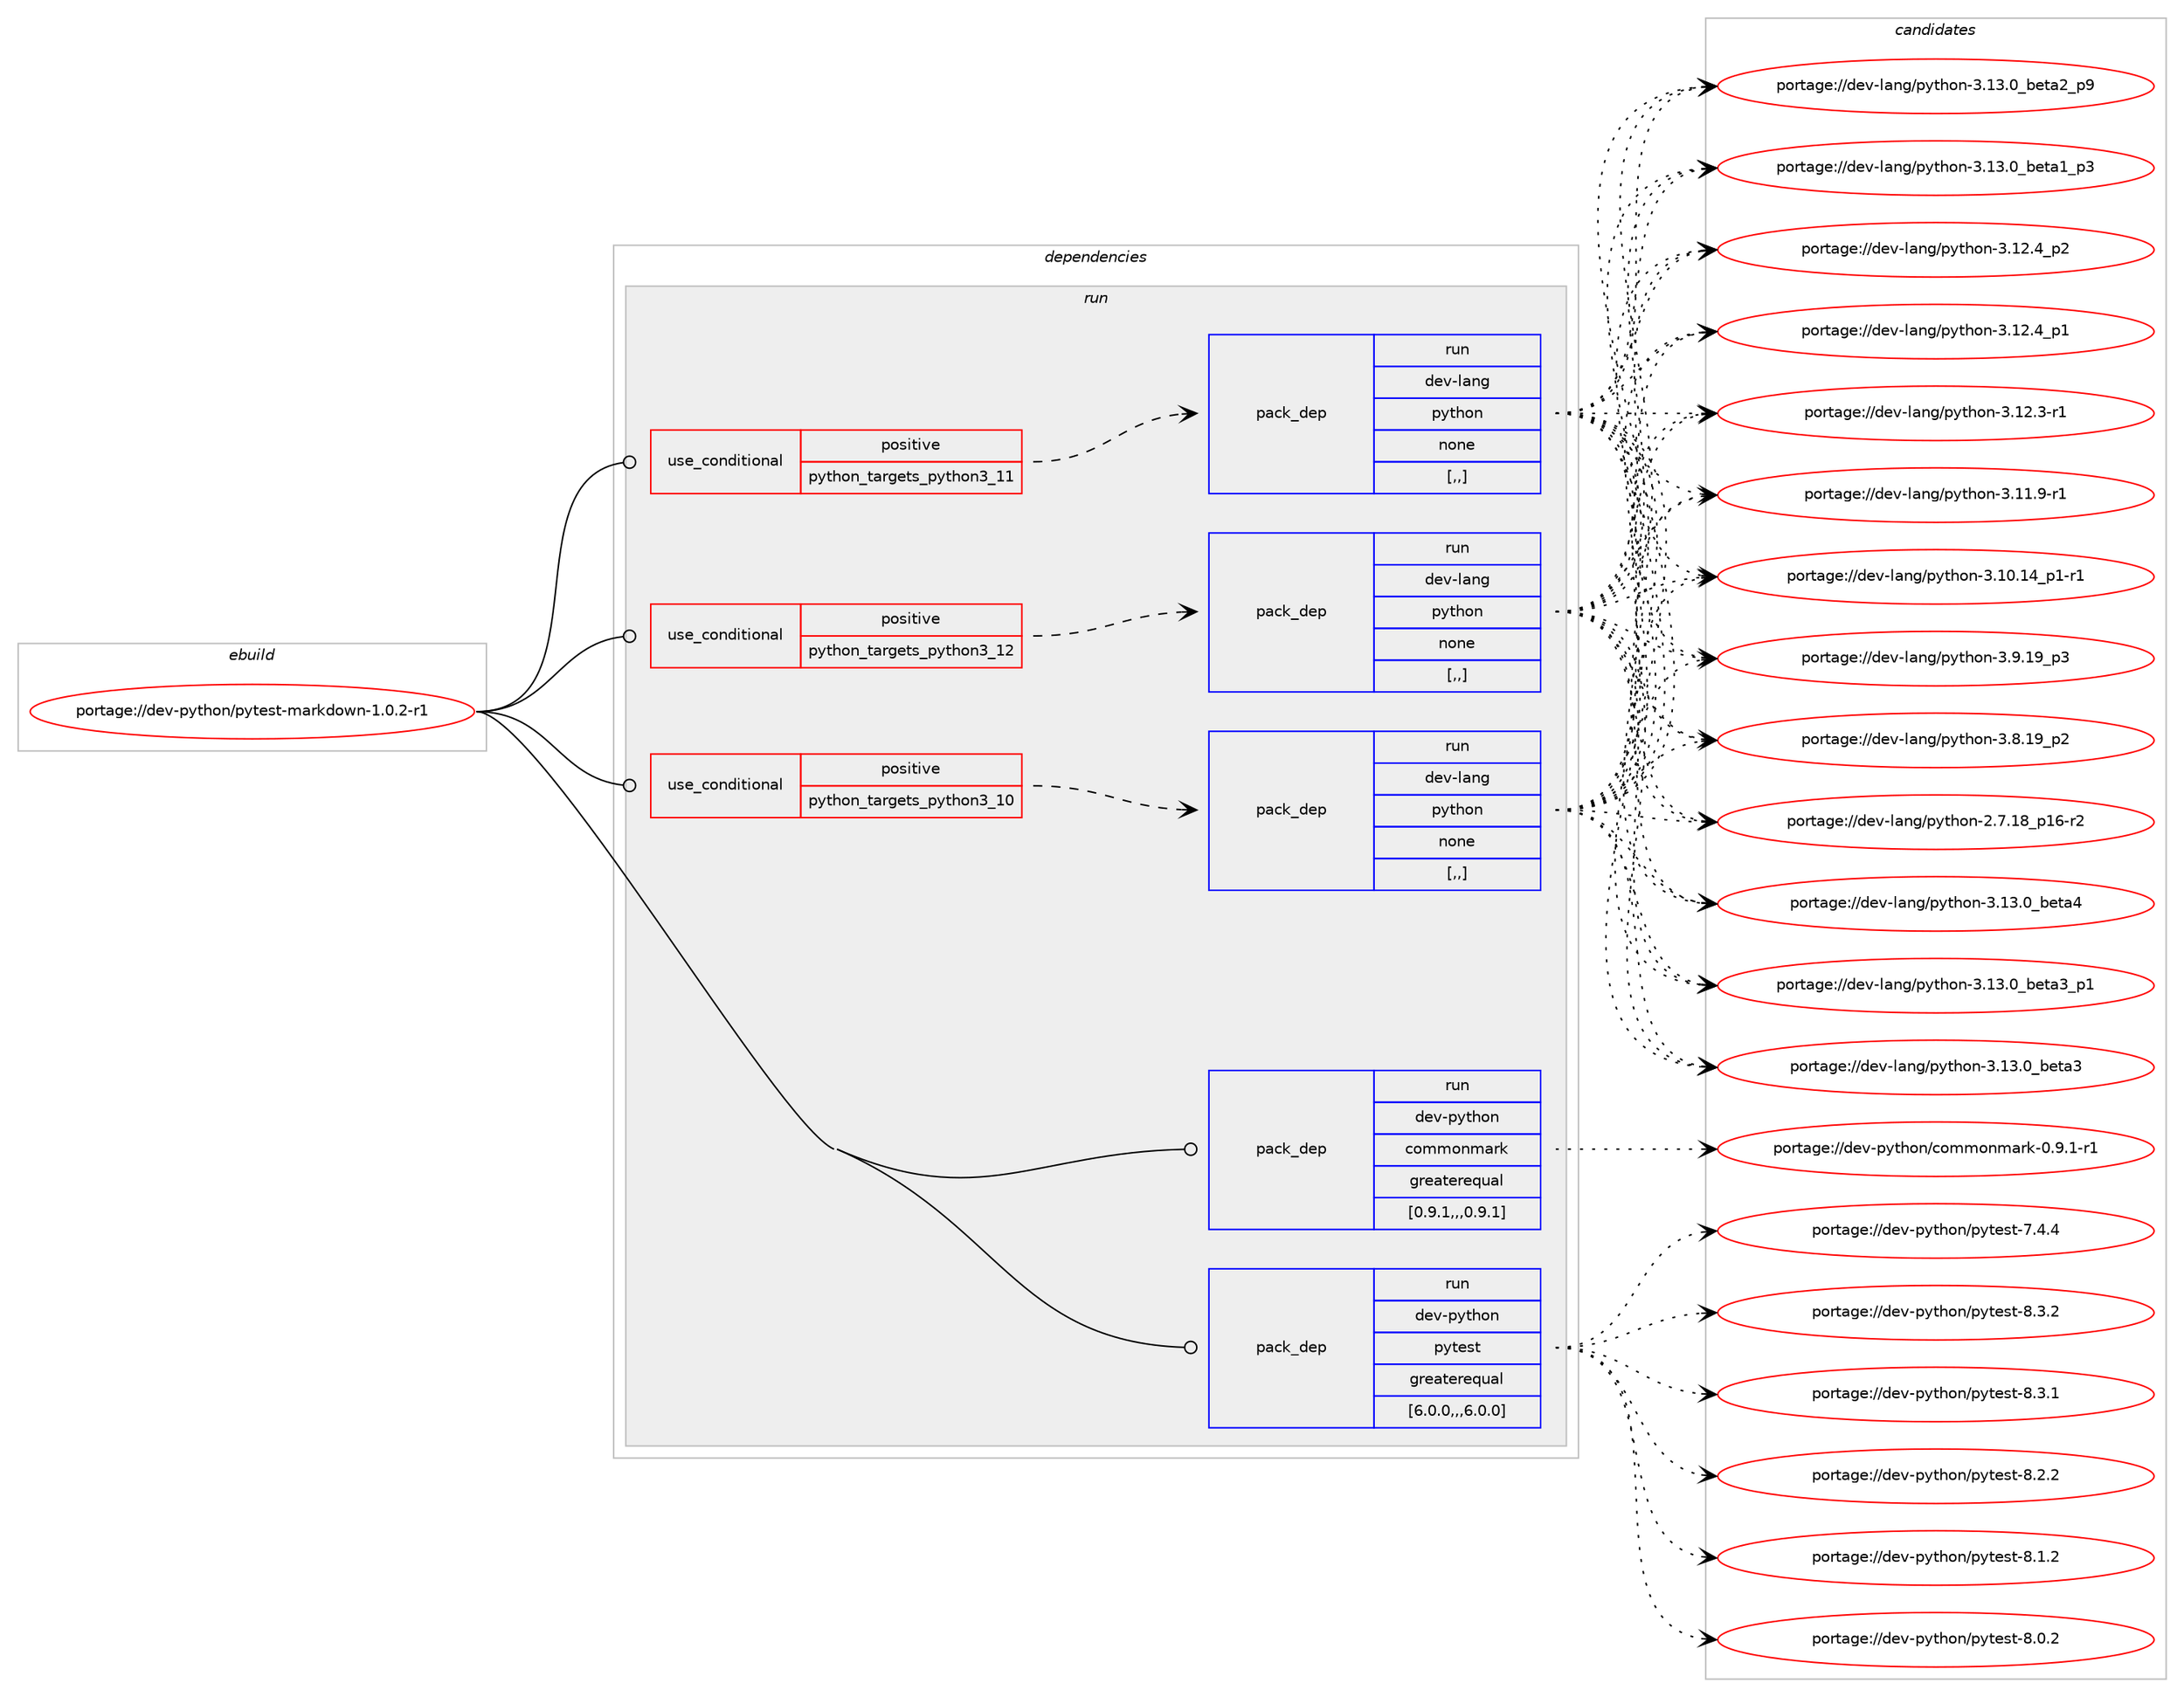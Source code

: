 digraph prolog {

# *************
# Graph options
# *************

newrank=true;
concentrate=true;
compound=true;
graph [rankdir=LR,fontname=Helvetica,fontsize=10,ranksep=1.5];#, ranksep=2.5, nodesep=0.2];
edge  [arrowhead=vee];
node  [fontname=Helvetica,fontsize=10];

# **********
# The ebuild
# **********

subgraph cluster_leftcol {
color=gray;
label=<<i>ebuild</i>>;
id [label="portage://dev-python/pytest-markdown-1.0.2-r1", color=red, width=4, href="../dev-python/pytest-markdown-1.0.2-r1.svg"];
}

# ****************
# The dependencies
# ****************

subgraph cluster_midcol {
color=gray;
label=<<i>dependencies</i>>;
subgraph cluster_compile {
fillcolor="#eeeeee";
style=filled;
label=<<i>compile</i>>;
}
subgraph cluster_compileandrun {
fillcolor="#eeeeee";
style=filled;
label=<<i>compile and run</i>>;
}
subgraph cluster_run {
fillcolor="#eeeeee";
style=filled;
label=<<i>run</i>>;
subgraph cond38048 {
dependency159511 [label=<<TABLE BORDER="0" CELLBORDER="1" CELLSPACING="0" CELLPADDING="4"><TR><TD ROWSPAN="3" CELLPADDING="10">use_conditional</TD></TR><TR><TD>positive</TD></TR><TR><TD>python_targets_python3_10</TD></TR></TABLE>>, shape=none, color=red];
subgraph pack120193 {
dependency159512 [label=<<TABLE BORDER="0" CELLBORDER="1" CELLSPACING="0" CELLPADDING="4" WIDTH="220"><TR><TD ROWSPAN="6" CELLPADDING="30">pack_dep</TD></TR><TR><TD WIDTH="110">run</TD></TR><TR><TD>dev-lang</TD></TR><TR><TD>python</TD></TR><TR><TD>none</TD></TR><TR><TD>[,,]</TD></TR></TABLE>>, shape=none, color=blue];
}
dependency159511:e -> dependency159512:w [weight=20,style="dashed",arrowhead="vee"];
}
id:e -> dependency159511:w [weight=20,style="solid",arrowhead="odot"];
subgraph cond38049 {
dependency159513 [label=<<TABLE BORDER="0" CELLBORDER="1" CELLSPACING="0" CELLPADDING="4"><TR><TD ROWSPAN="3" CELLPADDING="10">use_conditional</TD></TR><TR><TD>positive</TD></TR><TR><TD>python_targets_python3_11</TD></TR></TABLE>>, shape=none, color=red];
subgraph pack120194 {
dependency159514 [label=<<TABLE BORDER="0" CELLBORDER="1" CELLSPACING="0" CELLPADDING="4" WIDTH="220"><TR><TD ROWSPAN="6" CELLPADDING="30">pack_dep</TD></TR><TR><TD WIDTH="110">run</TD></TR><TR><TD>dev-lang</TD></TR><TR><TD>python</TD></TR><TR><TD>none</TD></TR><TR><TD>[,,]</TD></TR></TABLE>>, shape=none, color=blue];
}
dependency159513:e -> dependency159514:w [weight=20,style="dashed",arrowhead="vee"];
}
id:e -> dependency159513:w [weight=20,style="solid",arrowhead="odot"];
subgraph cond38050 {
dependency159515 [label=<<TABLE BORDER="0" CELLBORDER="1" CELLSPACING="0" CELLPADDING="4"><TR><TD ROWSPAN="3" CELLPADDING="10">use_conditional</TD></TR><TR><TD>positive</TD></TR><TR><TD>python_targets_python3_12</TD></TR></TABLE>>, shape=none, color=red];
subgraph pack120195 {
dependency159516 [label=<<TABLE BORDER="0" CELLBORDER="1" CELLSPACING="0" CELLPADDING="4" WIDTH="220"><TR><TD ROWSPAN="6" CELLPADDING="30">pack_dep</TD></TR><TR><TD WIDTH="110">run</TD></TR><TR><TD>dev-lang</TD></TR><TR><TD>python</TD></TR><TR><TD>none</TD></TR><TR><TD>[,,]</TD></TR></TABLE>>, shape=none, color=blue];
}
dependency159515:e -> dependency159516:w [weight=20,style="dashed",arrowhead="vee"];
}
id:e -> dependency159515:w [weight=20,style="solid",arrowhead="odot"];
subgraph pack120196 {
dependency159517 [label=<<TABLE BORDER="0" CELLBORDER="1" CELLSPACING="0" CELLPADDING="4" WIDTH="220"><TR><TD ROWSPAN="6" CELLPADDING="30">pack_dep</TD></TR><TR><TD WIDTH="110">run</TD></TR><TR><TD>dev-python</TD></TR><TR><TD>commonmark</TD></TR><TR><TD>greaterequal</TD></TR><TR><TD>[0.9.1,,,0.9.1]</TD></TR></TABLE>>, shape=none, color=blue];
}
id:e -> dependency159517:w [weight=20,style="solid",arrowhead="odot"];
subgraph pack120197 {
dependency159518 [label=<<TABLE BORDER="0" CELLBORDER="1" CELLSPACING="0" CELLPADDING="4" WIDTH="220"><TR><TD ROWSPAN="6" CELLPADDING="30">pack_dep</TD></TR><TR><TD WIDTH="110">run</TD></TR><TR><TD>dev-python</TD></TR><TR><TD>pytest</TD></TR><TR><TD>greaterequal</TD></TR><TR><TD>[6.0.0,,,6.0.0]</TD></TR></TABLE>>, shape=none, color=blue];
}
id:e -> dependency159518:w [weight=20,style="solid",arrowhead="odot"];
}
}

# **************
# The candidates
# **************

subgraph cluster_choices {
rank=same;
color=gray;
label=<<i>candidates</i>>;

subgraph choice120193 {
color=black;
nodesep=1;
choice1001011184510897110103471121211161041111104551464951464895981011169752 [label="portage://dev-lang/python-3.13.0_beta4", color=red, width=4,href="../dev-lang/python-3.13.0_beta4.svg"];
choice10010111845108971101034711212111610411111045514649514648959810111697519511249 [label="portage://dev-lang/python-3.13.0_beta3_p1", color=red, width=4,href="../dev-lang/python-3.13.0_beta3_p1.svg"];
choice1001011184510897110103471121211161041111104551464951464895981011169751 [label="portage://dev-lang/python-3.13.0_beta3", color=red, width=4,href="../dev-lang/python-3.13.0_beta3.svg"];
choice10010111845108971101034711212111610411111045514649514648959810111697509511257 [label="portage://dev-lang/python-3.13.0_beta2_p9", color=red, width=4,href="../dev-lang/python-3.13.0_beta2_p9.svg"];
choice10010111845108971101034711212111610411111045514649514648959810111697499511251 [label="portage://dev-lang/python-3.13.0_beta1_p3", color=red, width=4,href="../dev-lang/python-3.13.0_beta1_p3.svg"];
choice100101118451089711010347112121116104111110455146495046529511250 [label="portage://dev-lang/python-3.12.4_p2", color=red, width=4,href="../dev-lang/python-3.12.4_p2.svg"];
choice100101118451089711010347112121116104111110455146495046529511249 [label="portage://dev-lang/python-3.12.4_p1", color=red, width=4,href="../dev-lang/python-3.12.4_p1.svg"];
choice100101118451089711010347112121116104111110455146495046514511449 [label="portage://dev-lang/python-3.12.3-r1", color=red, width=4,href="../dev-lang/python-3.12.3-r1.svg"];
choice100101118451089711010347112121116104111110455146494946574511449 [label="portage://dev-lang/python-3.11.9-r1", color=red, width=4,href="../dev-lang/python-3.11.9-r1.svg"];
choice100101118451089711010347112121116104111110455146494846495295112494511449 [label="portage://dev-lang/python-3.10.14_p1-r1", color=red, width=4,href="../dev-lang/python-3.10.14_p1-r1.svg"];
choice100101118451089711010347112121116104111110455146574649579511251 [label="portage://dev-lang/python-3.9.19_p3", color=red, width=4,href="../dev-lang/python-3.9.19_p3.svg"];
choice100101118451089711010347112121116104111110455146564649579511250 [label="portage://dev-lang/python-3.8.19_p2", color=red, width=4,href="../dev-lang/python-3.8.19_p2.svg"];
choice100101118451089711010347112121116104111110455046554649569511249544511450 [label="portage://dev-lang/python-2.7.18_p16-r2", color=red, width=4,href="../dev-lang/python-2.7.18_p16-r2.svg"];
dependency159512:e -> choice1001011184510897110103471121211161041111104551464951464895981011169752:w [style=dotted,weight="100"];
dependency159512:e -> choice10010111845108971101034711212111610411111045514649514648959810111697519511249:w [style=dotted,weight="100"];
dependency159512:e -> choice1001011184510897110103471121211161041111104551464951464895981011169751:w [style=dotted,weight="100"];
dependency159512:e -> choice10010111845108971101034711212111610411111045514649514648959810111697509511257:w [style=dotted,weight="100"];
dependency159512:e -> choice10010111845108971101034711212111610411111045514649514648959810111697499511251:w [style=dotted,weight="100"];
dependency159512:e -> choice100101118451089711010347112121116104111110455146495046529511250:w [style=dotted,weight="100"];
dependency159512:e -> choice100101118451089711010347112121116104111110455146495046529511249:w [style=dotted,weight="100"];
dependency159512:e -> choice100101118451089711010347112121116104111110455146495046514511449:w [style=dotted,weight="100"];
dependency159512:e -> choice100101118451089711010347112121116104111110455146494946574511449:w [style=dotted,weight="100"];
dependency159512:e -> choice100101118451089711010347112121116104111110455146494846495295112494511449:w [style=dotted,weight="100"];
dependency159512:e -> choice100101118451089711010347112121116104111110455146574649579511251:w [style=dotted,weight="100"];
dependency159512:e -> choice100101118451089711010347112121116104111110455146564649579511250:w [style=dotted,weight="100"];
dependency159512:e -> choice100101118451089711010347112121116104111110455046554649569511249544511450:w [style=dotted,weight="100"];
}
subgraph choice120194 {
color=black;
nodesep=1;
choice1001011184510897110103471121211161041111104551464951464895981011169752 [label="portage://dev-lang/python-3.13.0_beta4", color=red, width=4,href="../dev-lang/python-3.13.0_beta4.svg"];
choice10010111845108971101034711212111610411111045514649514648959810111697519511249 [label="portage://dev-lang/python-3.13.0_beta3_p1", color=red, width=4,href="../dev-lang/python-3.13.0_beta3_p1.svg"];
choice1001011184510897110103471121211161041111104551464951464895981011169751 [label="portage://dev-lang/python-3.13.0_beta3", color=red, width=4,href="../dev-lang/python-3.13.0_beta3.svg"];
choice10010111845108971101034711212111610411111045514649514648959810111697509511257 [label="portage://dev-lang/python-3.13.0_beta2_p9", color=red, width=4,href="../dev-lang/python-3.13.0_beta2_p9.svg"];
choice10010111845108971101034711212111610411111045514649514648959810111697499511251 [label="portage://dev-lang/python-3.13.0_beta1_p3", color=red, width=4,href="../dev-lang/python-3.13.0_beta1_p3.svg"];
choice100101118451089711010347112121116104111110455146495046529511250 [label="portage://dev-lang/python-3.12.4_p2", color=red, width=4,href="../dev-lang/python-3.12.4_p2.svg"];
choice100101118451089711010347112121116104111110455146495046529511249 [label="portage://dev-lang/python-3.12.4_p1", color=red, width=4,href="../dev-lang/python-3.12.4_p1.svg"];
choice100101118451089711010347112121116104111110455146495046514511449 [label="portage://dev-lang/python-3.12.3-r1", color=red, width=4,href="../dev-lang/python-3.12.3-r1.svg"];
choice100101118451089711010347112121116104111110455146494946574511449 [label="portage://dev-lang/python-3.11.9-r1", color=red, width=4,href="../dev-lang/python-3.11.9-r1.svg"];
choice100101118451089711010347112121116104111110455146494846495295112494511449 [label="portage://dev-lang/python-3.10.14_p1-r1", color=red, width=4,href="../dev-lang/python-3.10.14_p1-r1.svg"];
choice100101118451089711010347112121116104111110455146574649579511251 [label="portage://dev-lang/python-3.9.19_p3", color=red, width=4,href="../dev-lang/python-3.9.19_p3.svg"];
choice100101118451089711010347112121116104111110455146564649579511250 [label="portage://dev-lang/python-3.8.19_p2", color=red, width=4,href="../dev-lang/python-3.8.19_p2.svg"];
choice100101118451089711010347112121116104111110455046554649569511249544511450 [label="portage://dev-lang/python-2.7.18_p16-r2", color=red, width=4,href="../dev-lang/python-2.7.18_p16-r2.svg"];
dependency159514:e -> choice1001011184510897110103471121211161041111104551464951464895981011169752:w [style=dotted,weight="100"];
dependency159514:e -> choice10010111845108971101034711212111610411111045514649514648959810111697519511249:w [style=dotted,weight="100"];
dependency159514:e -> choice1001011184510897110103471121211161041111104551464951464895981011169751:w [style=dotted,weight="100"];
dependency159514:e -> choice10010111845108971101034711212111610411111045514649514648959810111697509511257:w [style=dotted,weight="100"];
dependency159514:e -> choice10010111845108971101034711212111610411111045514649514648959810111697499511251:w [style=dotted,weight="100"];
dependency159514:e -> choice100101118451089711010347112121116104111110455146495046529511250:w [style=dotted,weight="100"];
dependency159514:e -> choice100101118451089711010347112121116104111110455146495046529511249:w [style=dotted,weight="100"];
dependency159514:e -> choice100101118451089711010347112121116104111110455146495046514511449:w [style=dotted,weight="100"];
dependency159514:e -> choice100101118451089711010347112121116104111110455146494946574511449:w [style=dotted,weight="100"];
dependency159514:e -> choice100101118451089711010347112121116104111110455146494846495295112494511449:w [style=dotted,weight="100"];
dependency159514:e -> choice100101118451089711010347112121116104111110455146574649579511251:w [style=dotted,weight="100"];
dependency159514:e -> choice100101118451089711010347112121116104111110455146564649579511250:w [style=dotted,weight="100"];
dependency159514:e -> choice100101118451089711010347112121116104111110455046554649569511249544511450:w [style=dotted,weight="100"];
}
subgraph choice120195 {
color=black;
nodesep=1;
choice1001011184510897110103471121211161041111104551464951464895981011169752 [label="portage://dev-lang/python-3.13.0_beta4", color=red, width=4,href="../dev-lang/python-3.13.0_beta4.svg"];
choice10010111845108971101034711212111610411111045514649514648959810111697519511249 [label="portage://dev-lang/python-3.13.0_beta3_p1", color=red, width=4,href="../dev-lang/python-3.13.0_beta3_p1.svg"];
choice1001011184510897110103471121211161041111104551464951464895981011169751 [label="portage://dev-lang/python-3.13.0_beta3", color=red, width=4,href="../dev-lang/python-3.13.0_beta3.svg"];
choice10010111845108971101034711212111610411111045514649514648959810111697509511257 [label="portage://dev-lang/python-3.13.0_beta2_p9", color=red, width=4,href="../dev-lang/python-3.13.0_beta2_p9.svg"];
choice10010111845108971101034711212111610411111045514649514648959810111697499511251 [label="portage://dev-lang/python-3.13.0_beta1_p3", color=red, width=4,href="../dev-lang/python-3.13.0_beta1_p3.svg"];
choice100101118451089711010347112121116104111110455146495046529511250 [label="portage://dev-lang/python-3.12.4_p2", color=red, width=4,href="../dev-lang/python-3.12.4_p2.svg"];
choice100101118451089711010347112121116104111110455146495046529511249 [label="portage://dev-lang/python-3.12.4_p1", color=red, width=4,href="../dev-lang/python-3.12.4_p1.svg"];
choice100101118451089711010347112121116104111110455146495046514511449 [label="portage://dev-lang/python-3.12.3-r1", color=red, width=4,href="../dev-lang/python-3.12.3-r1.svg"];
choice100101118451089711010347112121116104111110455146494946574511449 [label="portage://dev-lang/python-3.11.9-r1", color=red, width=4,href="../dev-lang/python-3.11.9-r1.svg"];
choice100101118451089711010347112121116104111110455146494846495295112494511449 [label="portage://dev-lang/python-3.10.14_p1-r1", color=red, width=4,href="../dev-lang/python-3.10.14_p1-r1.svg"];
choice100101118451089711010347112121116104111110455146574649579511251 [label="portage://dev-lang/python-3.9.19_p3", color=red, width=4,href="../dev-lang/python-3.9.19_p3.svg"];
choice100101118451089711010347112121116104111110455146564649579511250 [label="portage://dev-lang/python-3.8.19_p2", color=red, width=4,href="../dev-lang/python-3.8.19_p2.svg"];
choice100101118451089711010347112121116104111110455046554649569511249544511450 [label="portage://dev-lang/python-2.7.18_p16-r2", color=red, width=4,href="../dev-lang/python-2.7.18_p16-r2.svg"];
dependency159516:e -> choice1001011184510897110103471121211161041111104551464951464895981011169752:w [style=dotted,weight="100"];
dependency159516:e -> choice10010111845108971101034711212111610411111045514649514648959810111697519511249:w [style=dotted,weight="100"];
dependency159516:e -> choice1001011184510897110103471121211161041111104551464951464895981011169751:w [style=dotted,weight="100"];
dependency159516:e -> choice10010111845108971101034711212111610411111045514649514648959810111697509511257:w [style=dotted,weight="100"];
dependency159516:e -> choice10010111845108971101034711212111610411111045514649514648959810111697499511251:w [style=dotted,weight="100"];
dependency159516:e -> choice100101118451089711010347112121116104111110455146495046529511250:w [style=dotted,weight="100"];
dependency159516:e -> choice100101118451089711010347112121116104111110455146495046529511249:w [style=dotted,weight="100"];
dependency159516:e -> choice100101118451089711010347112121116104111110455146495046514511449:w [style=dotted,weight="100"];
dependency159516:e -> choice100101118451089711010347112121116104111110455146494946574511449:w [style=dotted,weight="100"];
dependency159516:e -> choice100101118451089711010347112121116104111110455146494846495295112494511449:w [style=dotted,weight="100"];
dependency159516:e -> choice100101118451089711010347112121116104111110455146574649579511251:w [style=dotted,weight="100"];
dependency159516:e -> choice100101118451089711010347112121116104111110455146564649579511250:w [style=dotted,weight="100"];
dependency159516:e -> choice100101118451089711010347112121116104111110455046554649569511249544511450:w [style=dotted,weight="100"];
}
subgraph choice120196 {
color=black;
nodesep=1;
choice100101118451121211161041111104799111109109111110109971141074548465746494511449 [label="portage://dev-python/commonmark-0.9.1-r1", color=red, width=4,href="../dev-python/commonmark-0.9.1-r1.svg"];
dependency159517:e -> choice100101118451121211161041111104799111109109111110109971141074548465746494511449:w [style=dotted,weight="100"];
}
subgraph choice120197 {
color=black;
nodesep=1;
choice1001011184511212111610411111047112121116101115116455646514650 [label="portage://dev-python/pytest-8.3.2", color=red, width=4,href="../dev-python/pytest-8.3.2.svg"];
choice1001011184511212111610411111047112121116101115116455646514649 [label="portage://dev-python/pytest-8.3.1", color=red, width=4,href="../dev-python/pytest-8.3.1.svg"];
choice1001011184511212111610411111047112121116101115116455646504650 [label="portage://dev-python/pytest-8.2.2", color=red, width=4,href="../dev-python/pytest-8.2.2.svg"];
choice1001011184511212111610411111047112121116101115116455646494650 [label="portage://dev-python/pytest-8.1.2", color=red, width=4,href="../dev-python/pytest-8.1.2.svg"];
choice1001011184511212111610411111047112121116101115116455646484650 [label="portage://dev-python/pytest-8.0.2", color=red, width=4,href="../dev-python/pytest-8.0.2.svg"];
choice1001011184511212111610411111047112121116101115116455546524652 [label="portage://dev-python/pytest-7.4.4", color=red, width=4,href="../dev-python/pytest-7.4.4.svg"];
dependency159518:e -> choice1001011184511212111610411111047112121116101115116455646514650:w [style=dotted,weight="100"];
dependency159518:e -> choice1001011184511212111610411111047112121116101115116455646514649:w [style=dotted,weight="100"];
dependency159518:e -> choice1001011184511212111610411111047112121116101115116455646504650:w [style=dotted,weight="100"];
dependency159518:e -> choice1001011184511212111610411111047112121116101115116455646494650:w [style=dotted,weight="100"];
dependency159518:e -> choice1001011184511212111610411111047112121116101115116455646484650:w [style=dotted,weight="100"];
dependency159518:e -> choice1001011184511212111610411111047112121116101115116455546524652:w [style=dotted,weight="100"];
}
}

}
